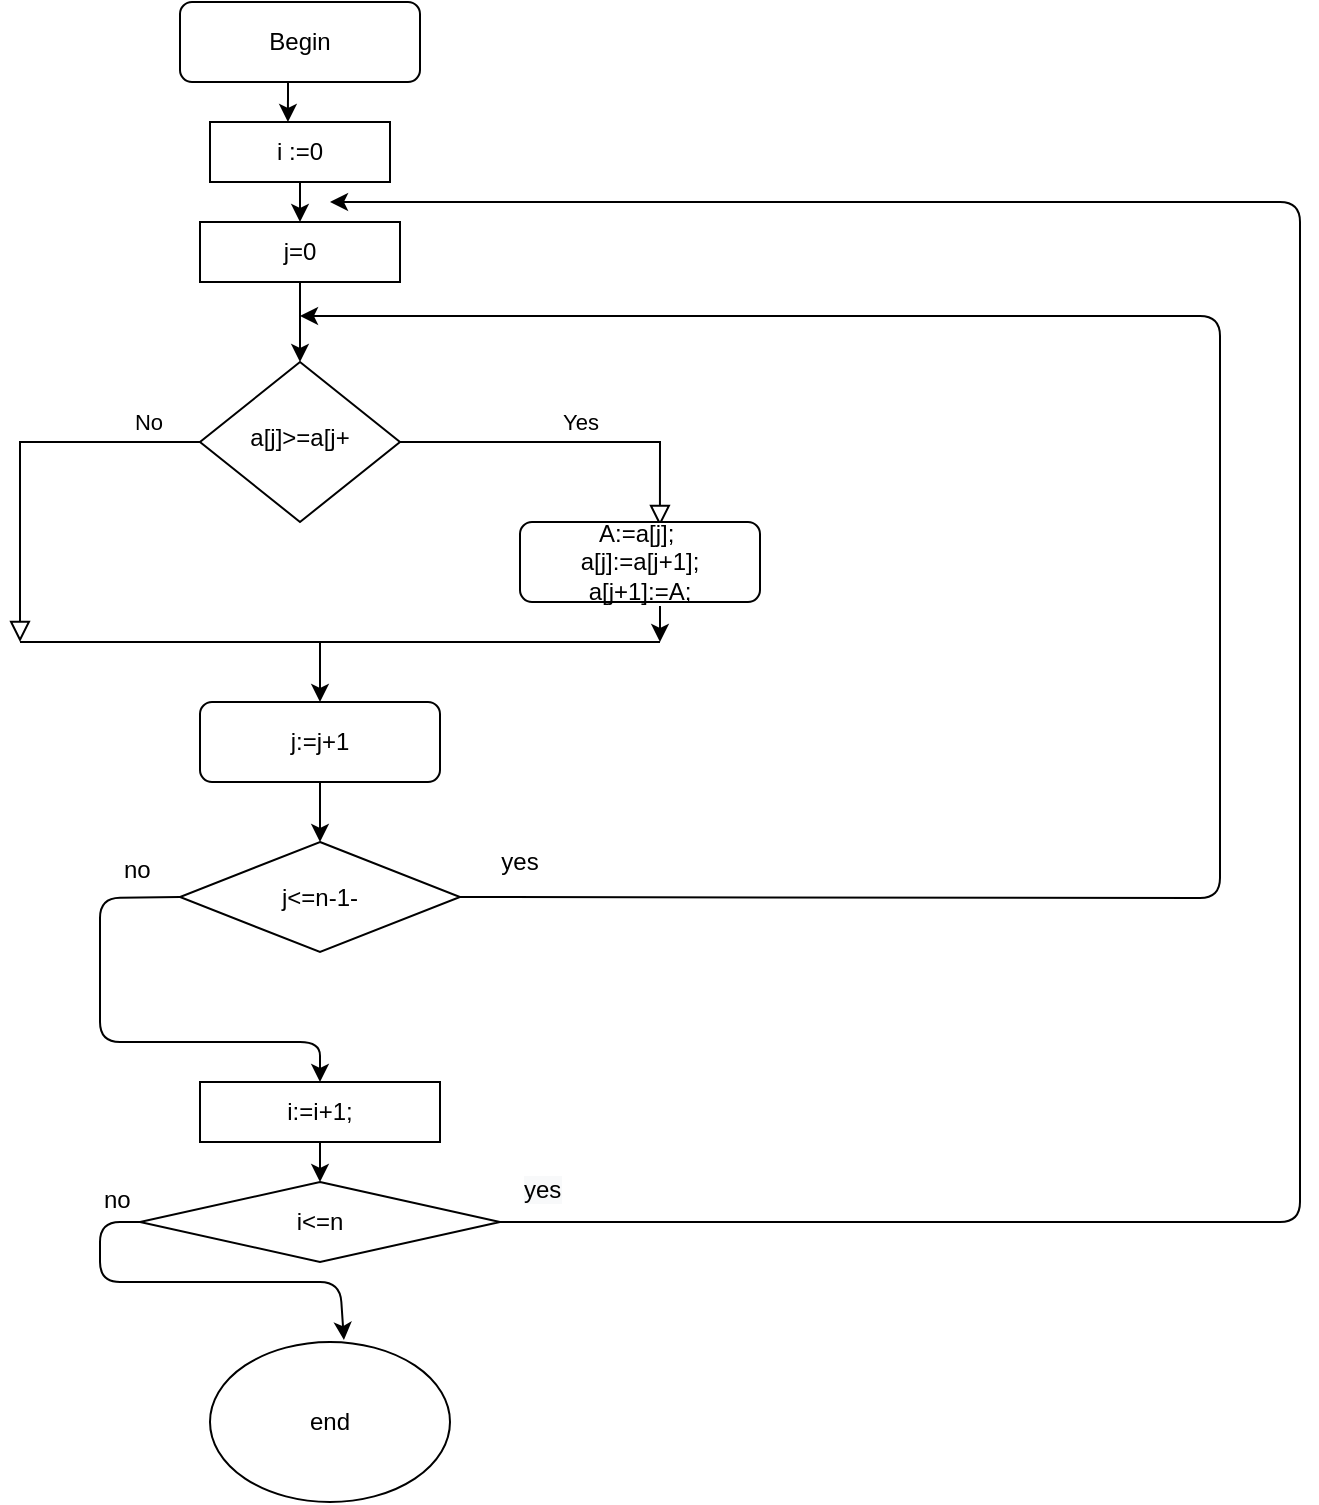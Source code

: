 <mxfile version="14.1.1" type="google"><diagram id="C5RBs43oDa-KdzZeNtuy" name="Page-1"><mxGraphModel dx="868" dy="450" grid="1" gridSize="10" guides="1" tooltips="1" connect="1" arrows="1" fold="1" page="1" pageScale="1" pageWidth="827" pageHeight="1169" math="0" shadow="0"><root><mxCell id="WIyWlLk6GJQsqaUBKTNV-0"/><mxCell id="WIyWlLk6GJQsqaUBKTNV-1" parent="WIyWlLk6GJQsqaUBKTNV-0"/><mxCell id="WIyWlLk6GJQsqaUBKTNV-3" value="Begin" style="rounded=1;whiteSpace=wrap;html=1;fontSize=12;glass=0;strokeWidth=1;shadow=0;" parent="WIyWlLk6GJQsqaUBKTNV-1" vertex="1"><mxGeometry x="160" y="80" width="120" height="40" as="geometry"/></mxCell><mxCell id="WIyWlLk6GJQsqaUBKTNV-8" value="No" style="rounded=0;html=1;jettySize=auto;orthogonalLoop=1;fontSize=11;endArrow=block;endFill=0;endSize=8;strokeWidth=1;shadow=0;labelBackgroundColor=none;edgeStyle=orthogonalEdgeStyle;exitX=0;exitY=0.5;exitDx=0;exitDy=0;" parent="WIyWlLk6GJQsqaUBKTNV-1" source="WIyWlLk6GJQsqaUBKTNV-10" edge="1"><mxGeometry x="-0.727" y="-10" relative="1" as="geometry"><mxPoint as="offset"/><mxPoint x="80" y="400" as="targetPoint"/><Array as="points"><mxPoint x="80" y="300"/></Array></mxGeometry></mxCell><mxCell id="WIyWlLk6GJQsqaUBKTNV-9" value="Yes" style="edgeStyle=orthogonalEdgeStyle;rounded=0;html=1;jettySize=auto;orthogonalLoop=1;fontSize=11;endArrow=block;endFill=0;endSize=8;strokeWidth=1;shadow=0;labelBackgroundColor=none;entryX=0.583;entryY=0.05;entryDx=0;entryDy=0;entryPerimeter=0;" parent="WIyWlLk6GJQsqaUBKTNV-1" source="WIyWlLk6GJQsqaUBKTNV-10" target="WIyWlLk6GJQsqaUBKTNV-12" edge="1"><mxGeometry x="0.046" y="10" relative="1" as="geometry"><mxPoint as="offset"/><Array as="points"><mxPoint x="400" y="300"/></Array></mxGeometry></mxCell><mxCell id="WIyWlLk6GJQsqaUBKTNV-10" value="a[j]&amp;gt;=a[j+" style="rhombus;whiteSpace=wrap;html=1;shadow=0;fontFamily=Helvetica;fontSize=12;align=center;strokeWidth=1;spacing=6;spacingTop=-4;" parent="WIyWlLk6GJQsqaUBKTNV-1" vertex="1"><mxGeometry x="170" y="260" width="100" height="80" as="geometry"/></mxCell><mxCell id="WIyWlLk6GJQsqaUBKTNV-11" value="j:=j+1" style="rounded=1;whiteSpace=wrap;html=1;fontSize=12;glass=0;strokeWidth=1;shadow=0;" parent="WIyWlLk6GJQsqaUBKTNV-1" vertex="1"><mxGeometry x="170" y="430" width="120" height="40" as="geometry"/></mxCell><mxCell id="WIyWlLk6GJQsqaUBKTNV-12" value="A:=a[j];&amp;nbsp;&lt;br&gt;a[j]:=a[j+1];&lt;br&gt;a[j+1]:=A;" style="rounded=1;whiteSpace=wrap;html=1;fontSize=12;glass=0;strokeWidth=1;shadow=0;" parent="WIyWlLk6GJQsqaUBKTNV-1" vertex="1"><mxGeometry x="330" y="340" width="120" height="40" as="geometry"/></mxCell><mxCell id="J023mqXduB666-Nem_sK-0" value="i :=0" style="rounded=0;whiteSpace=wrap;html=1;" vertex="1" parent="WIyWlLk6GJQsqaUBKTNV-1"><mxGeometry x="175" y="140" width="90" height="30" as="geometry"/></mxCell><mxCell id="J023mqXduB666-Nem_sK-1" value="j=0" style="rounded=0;whiteSpace=wrap;html=1;" vertex="1" parent="WIyWlLk6GJQsqaUBKTNV-1"><mxGeometry x="170" y="190" width="100" height="30" as="geometry"/></mxCell><mxCell id="J023mqXduB666-Nem_sK-3" value="" style="endArrow=classic;html=1;" edge="1" parent="WIyWlLk6GJQsqaUBKTNV-1"><mxGeometry width="50" height="50" relative="1" as="geometry"><mxPoint x="400" y="382" as="sourcePoint"/><mxPoint x="400" y="400" as="targetPoint"/><Array as="points"/></mxGeometry></mxCell><mxCell id="J023mqXduB666-Nem_sK-4" value="" style="endArrow=none;html=1;" edge="1" parent="WIyWlLk6GJQsqaUBKTNV-1"><mxGeometry width="50" height="50" relative="1" as="geometry"><mxPoint x="400" y="400" as="sourcePoint"/><mxPoint x="80" y="400" as="targetPoint"/><Array as="points"><mxPoint x="80" y="400"/></Array></mxGeometry></mxCell><mxCell id="J023mqXduB666-Nem_sK-5" value="" style="endArrow=classic;html=1;exitX=0.45;exitY=1;exitDx=0;exitDy=0;exitPerimeter=0;entryX=0.433;entryY=0;entryDx=0;entryDy=0;entryPerimeter=0;" edge="1" parent="WIyWlLk6GJQsqaUBKTNV-1" source="WIyWlLk6GJQsqaUBKTNV-3" target="J023mqXduB666-Nem_sK-0"><mxGeometry width="50" height="50" relative="1" as="geometry"><mxPoint x="390" y="290" as="sourcePoint"/><mxPoint x="440" y="240" as="targetPoint"/></mxGeometry></mxCell><mxCell id="J023mqXduB666-Nem_sK-6" value="" style="endArrow=classic;html=1;exitX=0.5;exitY=1;exitDx=0;exitDy=0;entryX=0.5;entryY=0;entryDx=0;entryDy=0;" edge="1" parent="WIyWlLk6GJQsqaUBKTNV-1" source="J023mqXduB666-Nem_sK-0" target="J023mqXduB666-Nem_sK-1"><mxGeometry width="50" height="50" relative="1" as="geometry"><mxPoint x="390" y="290" as="sourcePoint"/><mxPoint x="440" y="240" as="targetPoint"/></mxGeometry></mxCell><mxCell id="J023mqXduB666-Nem_sK-7" value="" style="endArrow=classic;html=1;exitX=0.5;exitY=1;exitDx=0;exitDy=0;entryX=0.5;entryY=0;entryDx=0;entryDy=0;" edge="1" parent="WIyWlLk6GJQsqaUBKTNV-1" source="J023mqXduB666-Nem_sK-1" target="WIyWlLk6GJQsqaUBKTNV-10"><mxGeometry width="50" height="50" relative="1" as="geometry"><mxPoint x="390" y="290" as="sourcePoint"/><mxPoint x="440" y="240" as="targetPoint"/></mxGeometry></mxCell><mxCell id="J023mqXduB666-Nem_sK-8" value="" style="endArrow=classic;html=1;entryX=0.5;entryY=0;entryDx=0;entryDy=0;" edge="1" parent="WIyWlLk6GJQsqaUBKTNV-1" target="WIyWlLk6GJQsqaUBKTNV-11"><mxGeometry width="50" height="50" relative="1" as="geometry"><mxPoint x="230" y="400" as="sourcePoint"/><mxPoint x="440" y="400" as="targetPoint"/></mxGeometry></mxCell><mxCell id="J023mqXduB666-Nem_sK-9" value="" style="endArrow=classic;html=1;exitX=0.5;exitY=1;exitDx=0;exitDy=0;" edge="1" parent="WIyWlLk6GJQsqaUBKTNV-1" source="WIyWlLk6GJQsqaUBKTNV-11"><mxGeometry width="50" height="50" relative="1" as="geometry"><mxPoint x="390" y="450" as="sourcePoint"/><mxPoint x="230" y="500" as="targetPoint"/></mxGeometry></mxCell><mxCell id="J023mqXduB666-Nem_sK-12" value="j&amp;lt;=n-1-" style="rhombus;whiteSpace=wrap;html=1;" vertex="1" parent="WIyWlLk6GJQsqaUBKTNV-1"><mxGeometry x="160" y="500" width="140" height="55" as="geometry"/></mxCell><mxCell id="J023mqXduB666-Nem_sK-16" value="" style="endArrow=classic;html=1;exitX=0;exitY=0.5;exitDx=0;exitDy=0;" edge="1" parent="WIyWlLk6GJQsqaUBKTNV-1" source="J023mqXduB666-Nem_sK-12"><mxGeometry width="50" height="50" relative="1" as="geometry"><mxPoint x="390" y="610" as="sourcePoint"/><mxPoint x="230" y="620" as="targetPoint"/><Array as="points"><mxPoint x="120" y="528"/><mxPoint x="120" y="600"/><mxPoint x="230" y="600"/></Array></mxGeometry></mxCell><mxCell id="J023mqXduB666-Nem_sK-17" value="i:=i+1;" style="rounded=0;whiteSpace=wrap;html=1;" vertex="1" parent="WIyWlLk6GJQsqaUBKTNV-1"><mxGeometry x="170" y="620" width="120" height="30" as="geometry"/></mxCell><mxCell id="J023mqXduB666-Nem_sK-18" value="" style="endArrow=classic;html=1;exitX=0.5;exitY=1;exitDx=0;exitDy=0;" edge="1" parent="WIyWlLk6GJQsqaUBKTNV-1" source="J023mqXduB666-Nem_sK-17" target="J023mqXduB666-Nem_sK-19"><mxGeometry width="50" height="50" relative="1" as="geometry"><mxPoint x="390" y="610" as="sourcePoint"/><mxPoint x="440" y="560" as="targetPoint"/></mxGeometry></mxCell><mxCell id="J023mqXduB666-Nem_sK-19" value="i&amp;lt;=n" style="rhombus;whiteSpace=wrap;html=1;" vertex="1" parent="WIyWlLk6GJQsqaUBKTNV-1"><mxGeometry x="140" y="670" width="180" height="40" as="geometry"/></mxCell><mxCell id="J023mqXduB666-Nem_sK-20" value="" style="endArrow=classic;html=1;exitX=0;exitY=0.5;exitDx=0;exitDy=0;entryX=0.558;entryY=-0.012;entryDx=0;entryDy=0;entryPerimeter=0;" edge="1" parent="WIyWlLk6GJQsqaUBKTNV-1" source="J023mqXduB666-Nem_sK-19" target="J023mqXduB666-Nem_sK-21"><mxGeometry width="50" height="50" relative="1" as="geometry"><mxPoint x="390" y="610" as="sourcePoint"/><mxPoint x="440" y="560" as="targetPoint"/><Array as="points"><mxPoint x="120" y="690"/><mxPoint x="120" y="720"/><mxPoint x="240" y="720"/></Array></mxGeometry></mxCell><mxCell id="J023mqXduB666-Nem_sK-21" value="end" style="ellipse;whiteSpace=wrap;html=1;" vertex="1" parent="WIyWlLk6GJQsqaUBKTNV-1"><mxGeometry x="175" y="750" width="120" height="80" as="geometry"/></mxCell><mxCell id="J023mqXduB666-Nem_sK-22" value="" style="endArrow=classic;html=1;exitX=1;exitY=0.5;exitDx=0;exitDy=0;" edge="1" parent="WIyWlLk6GJQsqaUBKTNV-1" source="J023mqXduB666-Nem_sK-19"><mxGeometry width="50" height="50" relative="1" as="geometry"><mxPoint x="460" y="690" as="sourcePoint"/><mxPoint x="235" y="180" as="targetPoint"/><Array as="points"><mxPoint x="720" y="690"/><mxPoint x="720" y="520"/><mxPoint x="720" y="180"/></Array></mxGeometry></mxCell><mxCell id="J023mqXduB666-Nem_sK-23" value="" style="endArrow=classic;html=1;exitX=1;exitY=0.5;exitDx=0;exitDy=0;" edge="1" parent="WIyWlLk6GJQsqaUBKTNV-1" source="J023mqXduB666-Nem_sK-12"><mxGeometry width="50" height="50" relative="1" as="geometry"><mxPoint x="410" y="630" as="sourcePoint"/><mxPoint x="220" y="237" as="targetPoint"/><Array as="points"><mxPoint x="680" y="528"/><mxPoint x="680" y="440"/><mxPoint x="680" y="237"/></Array></mxGeometry></mxCell><mxCell id="J023mqXduB666-Nem_sK-26" value="yes" style="text;html=1;strokeColor=none;fillColor=none;align=center;verticalAlign=middle;whiteSpace=wrap;rounded=0;" vertex="1" parent="WIyWlLk6GJQsqaUBKTNV-1"><mxGeometry x="310" y="500" width="40" height="20" as="geometry"/></mxCell><mxCell id="J023mqXduB666-Nem_sK-27" value="&lt;span style=&quot;color: rgb(0, 0, 0); font-family: helvetica; font-size: 12px; font-style: normal; font-weight: 400; letter-spacing: normal; text-align: center; text-indent: 0px; text-transform: none; word-spacing: 0px; background-color: rgb(248, 249, 250); display: inline; float: none;&quot;&gt;yes&lt;/span&gt;" style="text;whiteSpace=wrap;html=1;" vertex="1" parent="WIyWlLk6GJQsqaUBKTNV-1"><mxGeometry x="330" y="660" width="40" height="30" as="geometry"/></mxCell><mxCell id="J023mqXduB666-Nem_sK-28" value="&lt;div style=&quot;text-align: center&quot;&gt;&lt;span&gt;&lt;font face=&quot;helvetica&quot;&gt;no&lt;/font&gt;&lt;/span&gt;&lt;/div&gt;" style="text;whiteSpace=wrap;html=1;" vertex="1" parent="WIyWlLk6GJQsqaUBKTNV-1"><mxGeometry x="120" y="665" width="40" height="20" as="geometry"/></mxCell><mxCell id="J023mqXduB666-Nem_sK-29" value="&lt;div style=&quot;text-align: center&quot;&gt;&lt;span&gt;&lt;font face=&quot;helvetica&quot;&gt;no&lt;/font&gt;&lt;/span&gt;&lt;/div&gt;" style="text;whiteSpace=wrap;html=1;" vertex="1" parent="WIyWlLk6GJQsqaUBKTNV-1"><mxGeometry x="130" y="500" width="40" height="30" as="geometry"/></mxCell></root></mxGraphModel></diagram></mxfile>